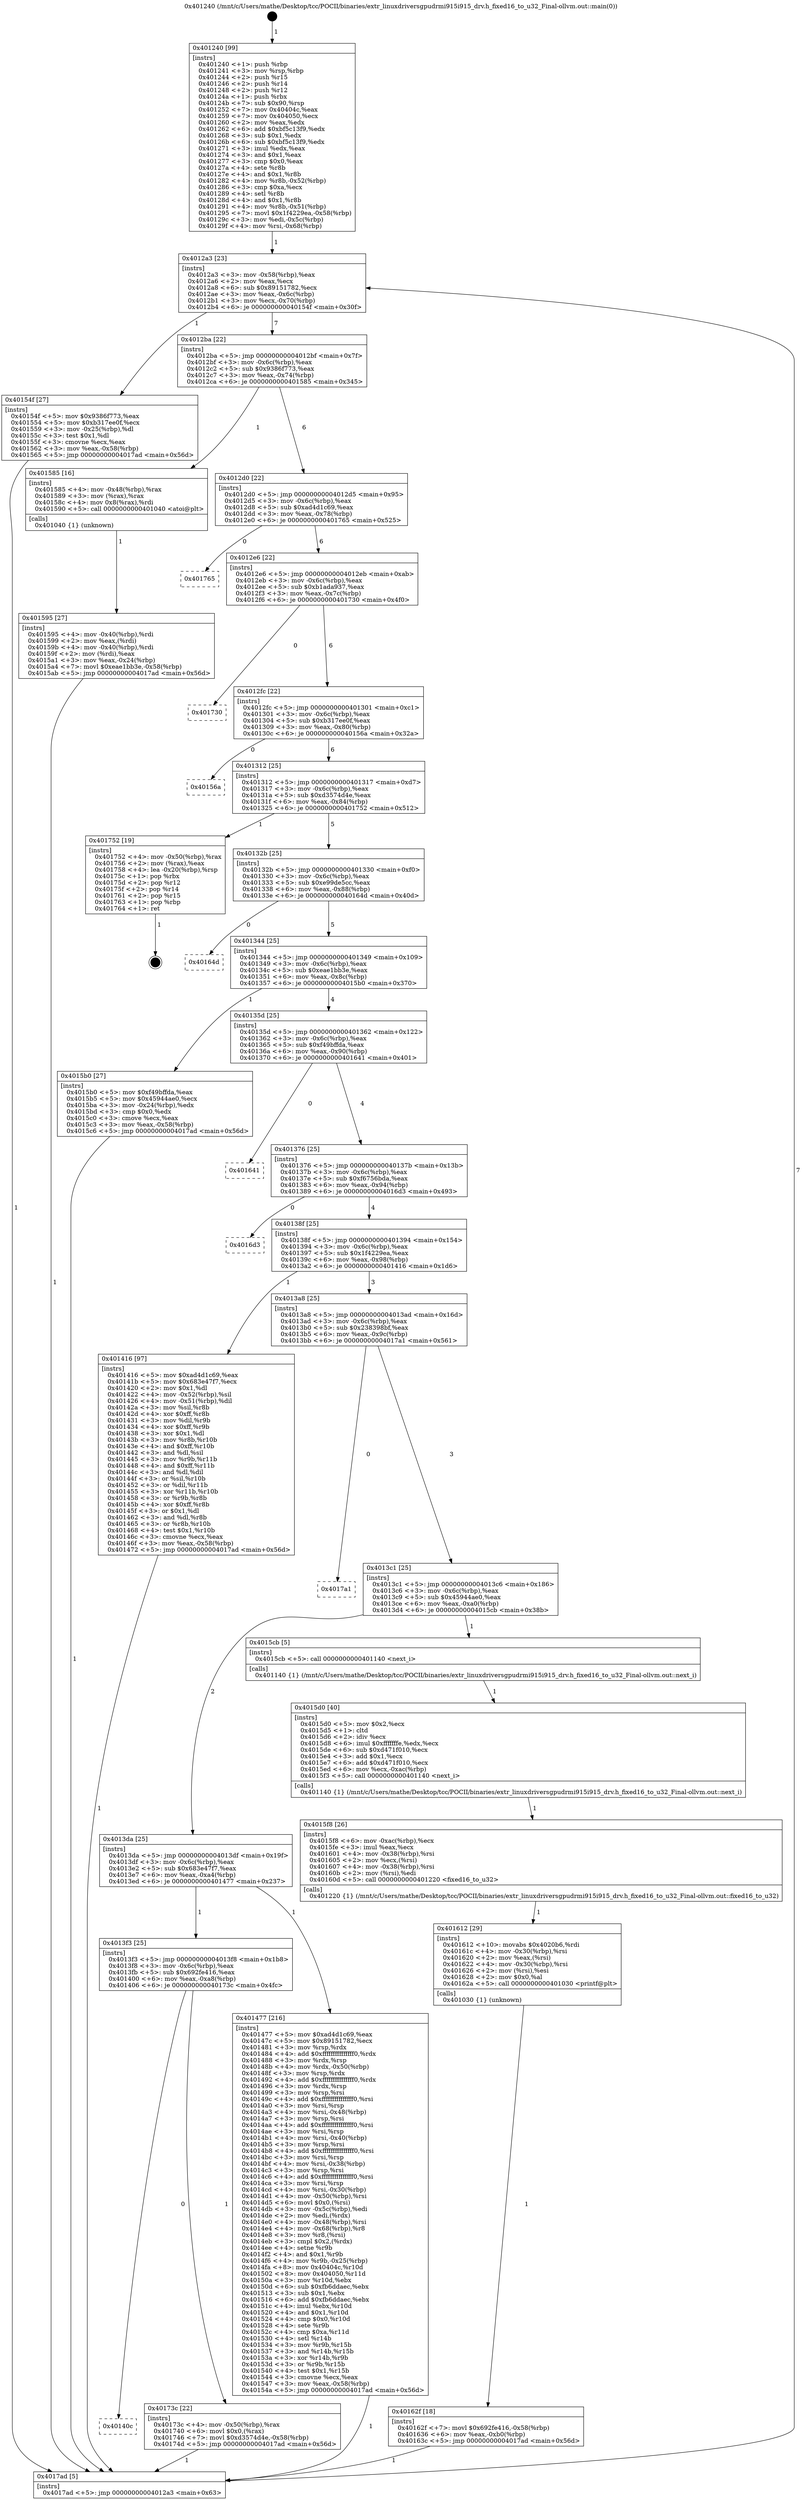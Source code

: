 digraph "0x401240" {
  label = "0x401240 (/mnt/c/Users/mathe/Desktop/tcc/POCII/binaries/extr_linuxdriversgpudrmi915i915_drv.h_fixed16_to_u32_Final-ollvm.out::main(0))"
  labelloc = "t"
  node[shape=record]

  Entry [label="",width=0.3,height=0.3,shape=circle,fillcolor=black,style=filled]
  "0x4012a3" [label="{
     0x4012a3 [23]\l
     | [instrs]\l
     &nbsp;&nbsp;0x4012a3 \<+3\>: mov -0x58(%rbp),%eax\l
     &nbsp;&nbsp;0x4012a6 \<+2\>: mov %eax,%ecx\l
     &nbsp;&nbsp;0x4012a8 \<+6\>: sub $0x89151782,%ecx\l
     &nbsp;&nbsp;0x4012ae \<+3\>: mov %eax,-0x6c(%rbp)\l
     &nbsp;&nbsp;0x4012b1 \<+3\>: mov %ecx,-0x70(%rbp)\l
     &nbsp;&nbsp;0x4012b4 \<+6\>: je 000000000040154f \<main+0x30f\>\l
  }"]
  "0x40154f" [label="{
     0x40154f [27]\l
     | [instrs]\l
     &nbsp;&nbsp;0x40154f \<+5\>: mov $0x9386f773,%eax\l
     &nbsp;&nbsp;0x401554 \<+5\>: mov $0xb317ee0f,%ecx\l
     &nbsp;&nbsp;0x401559 \<+3\>: mov -0x25(%rbp),%dl\l
     &nbsp;&nbsp;0x40155c \<+3\>: test $0x1,%dl\l
     &nbsp;&nbsp;0x40155f \<+3\>: cmovne %ecx,%eax\l
     &nbsp;&nbsp;0x401562 \<+3\>: mov %eax,-0x58(%rbp)\l
     &nbsp;&nbsp;0x401565 \<+5\>: jmp 00000000004017ad \<main+0x56d\>\l
  }"]
  "0x4012ba" [label="{
     0x4012ba [22]\l
     | [instrs]\l
     &nbsp;&nbsp;0x4012ba \<+5\>: jmp 00000000004012bf \<main+0x7f\>\l
     &nbsp;&nbsp;0x4012bf \<+3\>: mov -0x6c(%rbp),%eax\l
     &nbsp;&nbsp;0x4012c2 \<+5\>: sub $0x9386f773,%eax\l
     &nbsp;&nbsp;0x4012c7 \<+3\>: mov %eax,-0x74(%rbp)\l
     &nbsp;&nbsp;0x4012ca \<+6\>: je 0000000000401585 \<main+0x345\>\l
  }"]
  Exit [label="",width=0.3,height=0.3,shape=circle,fillcolor=black,style=filled,peripheries=2]
  "0x401585" [label="{
     0x401585 [16]\l
     | [instrs]\l
     &nbsp;&nbsp;0x401585 \<+4\>: mov -0x48(%rbp),%rax\l
     &nbsp;&nbsp;0x401589 \<+3\>: mov (%rax),%rax\l
     &nbsp;&nbsp;0x40158c \<+4\>: mov 0x8(%rax),%rdi\l
     &nbsp;&nbsp;0x401590 \<+5\>: call 0000000000401040 \<atoi@plt\>\l
     | [calls]\l
     &nbsp;&nbsp;0x401040 \{1\} (unknown)\l
  }"]
  "0x4012d0" [label="{
     0x4012d0 [22]\l
     | [instrs]\l
     &nbsp;&nbsp;0x4012d0 \<+5\>: jmp 00000000004012d5 \<main+0x95\>\l
     &nbsp;&nbsp;0x4012d5 \<+3\>: mov -0x6c(%rbp),%eax\l
     &nbsp;&nbsp;0x4012d8 \<+5\>: sub $0xad4d1c69,%eax\l
     &nbsp;&nbsp;0x4012dd \<+3\>: mov %eax,-0x78(%rbp)\l
     &nbsp;&nbsp;0x4012e0 \<+6\>: je 0000000000401765 \<main+0x525\>\l
  }"]
  "0x40140c" [label="{
     0x40140c\l
  }", style=dashed]
  "0x401765" [label="{
     0x401765\l
  }", style=dashed]
  "0x4012e6" [label="{
     0x4012e6 [22]\l
     | [instrs]\l
     &nbsp;&nbsp;0x4012e6 \<+5\>: jmp 00000000004012eb \<main+0xab\>\l
     &nbsp;&nbsp;0x4012eb \<+3\>: mov -0x6c(%rbp),%eax\l
     &nbsp;&nbsp;0x4012ee \<+5\>: sub $0xb1ada937,%eax\l
     &nbsp;&nbsp;0x4012f3 \<+3\>: mov %eax,-0x7c(%rbp)\l
     &nbsp;&nbsp;0x4012f6 \<+6\>: je 0000000000401730 \<main+0x4f0\>\l
  }"]
  "0x40173c" [label="{
     0x40173c [22]\l
     | [instrs]\l
     &nbsp;&nbsp;0x40173c \<+4\>: mov -0x50(%rbp),%rax\l
     &nbsp;&nbsp;0x401740 \<+6\>: movl $0x0,(%rax)\l
     &nbsp;&nbsp;0x401746 \<+7\>: movl $0xd3574d4e,-0x58(%rbp)\l
     &nbsp;&nbsp;0x40174d \<+5\>: jmp 00000000004017ad \<main+0x56d\>\l
  }"]
  "0x401730" [label="{
     0x401730\l
  }", style=dashed]
  "0x4012fc" [label="{
     0x4012fc [22]\l
     | [instrs]\l
     &nbsp;&nbsp;0x4012fc \<+5\>: jmp 0000000000401301 \<main+0xc1\>\l
     &nbsp;&nbsp;0x401301 \<+3\>: mov -0x6c(%rbp),%eax\l
     &nbsp;&nbsp;0x401304 \<+5\>: sub $0xb317ee0f,%eax\l
     &nbsp;&nbsp;0x401309 \<+3\>: mov %eax,-0x80(%rbp)\l
     &nbsp;&nbsp;0x40130c \<+6\>: je 000000000040156a \<main+0x32a\>\l
  }"]
  "0x40162f" [label="{
     0x40162f [18]\l
     | [instrs]\l
     &nbsp;&nbsp;0x40162f \<+7\>: movl $0x692fe416,-0x58(%rbp)\l
     &nbsp;&nbsp;0x401636 \<+6\>: mov %eax,-0xb0(%rbp)\l
     &nbsp;&nbsp;0x40163c \<+5\>: jmp 00000000004017ad \<main+0x56d\>\l
  }"]
  "0x40156a" [label="{
     0x40156a\l
  }", style=dashed]
  "0x401312" [label="{
     0x401312 [25]\l
     | [instrs]\l
     &nbsp;&nbsp;0x401312 \<+5\>: jmp 0000000000401317 \<main+0xd7\>\l
     &nbsp;&nbsp;0x401317 \<+3\>: mov -0x6c(%rbp),%eax\l
     &nbsp;&nbsp;0x40131a \<+5\>: sub $0xd3574d4e,%eax\l
     &nbsp;&nbsp;0x40131f \<+6\>: mov %eax,-0x84(%rbp)\l
     &nbsp;&nbsp;0x401325 \<+6\>: je 0000000000401752 \<main+0x512\>\l
  }"]
  "0x401612" [label="{
     0x401612 [29]\l
     | [instrs]\l
     &nbsp;&nbsp;0x401612 \<+10\>: movabs $0x4020b6,%rdi\l
     &nbsp;&nbsp;0x40161c \<+4\>: mov -0x30(%rbp),%rsi\l
     &nbsp;&nbsp;0x401620 \<+2\>: mov %eax,(%rsi)\l
     &nbsp;&nbsp;0x401622 \<+4\>: mov -0x30(%rbp),%rsi\l
     &nbsp;&nbsp;0x401626 \<+2\>: mov (%rsi),%esi\l
     &nbsp;&nbsp;0x401628 \<+2\>: mov $0x0,%al\l
     &nbsp;&nbsp;0x40162a \<+5\>: call 0000000000401030 \<printf@plt\>\l
     | [calls]\l
     &nbsp;&nbsp;0x401030 \{1\} (unknown)\l
  }"]
  "0x401752" [label="{
     0x401752 [19]\l
     | [instrs]\l
     &nbsp;&nbsp;0x401752 \<+4\>: mov -0x50(%rbp),%rax\l
     &nbsp;&nbsp;0x401756 \<+2\>: mov (%rax),%eax\l
     &nbsp;&nbsp;0x401758 \<+4\>: lea -0x20(%rbp),%rsp\l
     &nbsp;&nbsp;0x40175c \<+1\>: pop %rbx\l
     &nbsp;&nbsp;0x40175d \<+2\>: pop %r12\l
     &nbsp;&nbsp;0x40175f \<+2\>: pop %r14\l
     &nbsp;&nbsp;0x401761 \<+2\>: pop %r15\l
     &nbsp;&nbsp;0x401763 \<+1\>: pop %rbp\l
     &nbsp;&nbsp;0x401764 \<+1\>: ret\l
  }"]
  "0x40132b" [label="{
     0x40132b [25]\l
     | [instrs]\l
     &nbsp;&nbsp;0x40132b \<+5\>: jmp 0000000000401330 \<main+0xf0\>\l
     &nbsp;&nbsp;0x401330 \<+3\>: mov -0x6c(%rbp),%eax\l
     &nbsp;&nbsp;0x401333 \<+5\>: sub $0xe99de5cc,%eax\l
     &nbsp;&nbsp;0x401338 \<+6\>: mov %eax,-0x88(%rbp)\l
     &nbsp;&nbsp;0x40133e \<+6\>: je 000000000040164d \<main+0x40d\>\l
  }"]
  "0x4015f8" [label="{
     0x4015f8 [26]\l
     | [instrs]\l
     &nbsp;&nbsp;0x4015f8 \<+6\>: mov -0xac(%rbp),%ecx\l
     &nbsp;&nbsp;0x4015fe \<+3\>: imul %eax,%ecx\l
     &nbsp;&nbsp;0x401601 \<+4\>: mov -0x38(%rbp),%rsi\l
     &nbsp;&nbsp;0x401605 \<+2\>: mov %ecx,(%rsi)\l
     &nbsp;&nbsp;0x401607 \<+4\>: mov -0x38(%rbp),%rsi\l
     &nbsp;&nbsp;0x40160b \<+2\>: mov (%rsi),%edi\l
     &nbsp;&nbsp;0x40160d \<+5\>: call 0000000000401220 \<fixed16_to_u32\>\l
     | [calls]\l
     &nbsp;&nbsp;0x401220 \{1\} (/mnt/c/Users/mathe/Desktop/tcc/POCII/binaries/extr_linuxdriversgpudrmi915i915_drv.h_fixed16_to_u32_Final-ollvm.out::fixed16_to_u32)\l
  }"]
  "0x40164d" [label="{
     0x40164d\l
  }", style=dashed]
  "0x401344" [label="{
     0x401344 [25]\l
     | [instrs]\l
     &nbsp;&nbsp;0x401344 \<+5\>: jmp 0000000000401349 \<main+0x109\>\l
     &nbsp;&nbsp;0x401349 \<+3\>: mov -0x6c(%rbp),%eax\l
     &nbsp;&nbsp;0x40134c \<+5\>: sub $0xeae1bb3e,%eax\l
     &nbsp;&nbsp;0x401351 \<+6\>: mov %eax,-0x8c(%rbp)\l
     &nbsp;&nbsp;0x401357 \<+6\>: je 00000000004015b0 \<main+0x370\>\l
  }"]
  "0x4015d0" [label="{
     0x4015d0 [40]\l
     | [instrs]\l
     &nbsp;&nbsp;0x4015d0 \<+5\>: mov $0x2,%ecx\l
     &nbsp;&nbsp;0x4015d5 \<+1\>: cltd\l
     &nbsp;&nbsp;0x4015d6 \<+2\>: idiv %ecx\l
     &nbsp;&nbsp;0x4015d8 \<+6\>: imul $0xfffffffe,%edx,%ecx\l
     &nbsp;&nbsp;0x4015de \<+6\>: sub $0xd471f010,%ecx\l
     &nbsp;&nbsp;0x4015e4 \<+3\>: add $0x1,%ecx\l
     &nbsp;&nbsp;0x4015e7 \<+6\>: add $0xd471f010,%ecx\l
     &nbsp;&nbsp;0x4015ed \<+6\>: mov %ecx,-0xac(%rbp)\l
     &nbsp;&nbsp;0x4015f3 \<+5\>: call 0000000000401140 \<next_i\>\l
     | [calls]\l
     &nbsp;&nbsp;0x401140 \{1\} (/mnt/c/Users/mathe/Desktop/tcc/POCII/binaries/extr_linuxdriversgpudrmi915i915_drv.h_fixed16_to_u32_Final-ollvm.out::next_i)\l
  }"]
  "0x4015b0" [label="{
     0x4015b0 [27]\l
     | [instrs]\l
     &nbsp;&nbsp;0x4015b0 \<+5\>: mov $0xf49bffda,%eax\l
     &nbsp;&nbsp;0x4015b5 \<+5\>: mov $0x45944ae0,%ecx\l
     &nbsp;&nbsp;0x4015ba \<+3\>: mov -0x24(%rbp),%edx\l
     &nbsp;&nbsp;0x4015bd \<+3\>: cmp $0x0,%edx\l
     &nbsp;&nbsp;0x4015c0 \<+3\>: cmove %ecx,%eax\l
     &nbsp;&nbsp;0x4015c3 \<+3\>: mov %eax,-0x58(%rbp)\l
     &nbsp;&nbsp;0x4015c6 \<+5\>: jmp 00000000004017ad \<main+0x56d\>\l
  }"]
  "0x40135d" [label="{
     0x40135d [25]\l
     | [instrs]\l
     &nbsp;&nbsp;0x40135d \<+5\>: jmp 0000000000401362 \<main+0x122\>\l
     &nbsp;&nbsp;0x401362 \<+3\>: mov -0x6c(%rbp),%eax\l
     &nbsp;&nbsp;0x401365 \<+5\>: sub $0xf49bffda,%eax\l
     &nbsp;&nbsp;0x40136a \<+6\>: mov %eax,-0x90(%rbp)\l
     &nbsp;&nbsp;0x401370 \<+6\>: je 0000000000401641 \<main+0x401\>\l
  }"]
  "0x401595" [label="{
     0x401595 [27]\l
     | [instrs]\l
     &nbsp;&nbsp;0x401595 \<+4\>: mov -0x40(%rbp),%rdi\l
     &nbsp;&nbsp;0x401599 \<+2\>: mov %eax,(%rdi)\l
     &nbsp;&nbsp;0x40159b \<+4\>: mov -0x40(%rbp),%rdi\l
     &nbsp;&nbsp;0x40159f \<+2\>: mov (%rdi),%eax\l
     &nbsp;&nbsp;0x4015a1 \<+3\>: mov %eax,-0x24(%rbp)\l
     &nbsp;&nbsp;0x4015a4 \<+7\>: movl $0xeae1bb3e,-0x58(%rbp)\l
     &nbsp;&nbsp;0x4015ab \<+5\>: jmp 00000000004017ad \<main+0x56d\>\l
  }"]
  "0x401641" [label="{
     0x401641\l
  }", style=dashed]
  "0x401376" [label="{
     0x401376 [25]\l
     | [instrs]\l
     &nbsp;&nbsp;0x401376 \<+5\>: jmp 000000000040137b \<main+0x13b\>\l
     &nbsp;&nbsp;0x40137b \<+3\>: mov -0x6c(%rbp),%eax\l
     &nbsp;&nbsp;0x40137e \<+5\>: sub $0xf6756bda,%eax\l
     &nbsp;&nbsp;0x401383 \<+6\>: mov %eax,-0x94(%rbp)\l
     &nbsp;&nbsp;0x401389 \<+6\>: je 00000000004016d3 \<main+0x493\>\l
  }"]
  "0x4013f3" [label="{
     0x4013f3 [25]\l
     | [instrs]\l
     &nbsp;&nbsp;0x4013f3 \<+5\>: jmp 00000000004013f8 \<main+0x1b8\>\l
     &nbsp;&nbsp;0x4013f8 \<+3\>: mov -0x6c(%rbp),%eax\l
     &nbsp;&nbsp;0x4013fb \<+5\>: sub $0x692fe416,%eax\l
     &nbsp;&nbsp;0x401400 \<+6\>: mov %eax,-0xa8(%rbp)\l
     &nbsp;&nbsp;0x401406 \<+6\>: je 000000000040173c \<main+0x4fc\>\l
  }"]
  "0x4016d3" [label="{
     0x4016d3\l
  }", style=dashed]
  "0x40138f" [label="{
     0x40138f [25]\l
     | [instrs]\l
     &nbsp;&nbsp;0x40138f \<+5\>: jmp 0000000000401394 \<main+0x154\>\l
     &nbsp;&nbsp;0x401394 \<+3\>: mov -0x6c(%rbp),%eax\l
     &nbsp;&nbsp;0x401397 \<+5\>: sub $0x1f4229ea,%eax\l
     &nbsp;&nbsp;0x40139c \<+6\>: mov %eax,-0x98(%rbp)\l
     &nbsp;&nbsp;0x4013a2 \<+6\>: je 0000000000401416 \<main+0x1d6\>\l
  }"]
  "0x401477" [label="{
     0x401477 [216]\l
     | [instrs]\l
     &nbsp;&nbsp;0x401477 \<+5\>: mov $0xad4d1c69,%eax\l
     &nbsp;&nbsp;0x40147c \<+5\>: mov $0x89151782,%ecx\l
     &nbsp;&nbsp;0x401481 \<+3\>: mov %rsp,%rdx\l
     &nbsp;&nbsp;0x401484 \<+4\>: add $0xfffffffffffffff0,%rdx\l
     &nbsp;&nbsp;0x401488 \<+3\>: mov %rdx,%rsp\l
     &nbsp;&nbsp;0x40148b \<+4\>: mov %rdx,-0x50(%rbp)\l
     &nbsp;&nbsp;0x40148f \<+3\>: mov %rsp,%rdx\l
     &nbsp;&nbsp;0x401492 \<+4\>: add $0xfffffffffffffff0,%rdx\l
     &nbsp;&nbsp;0x401496 \<+3\>: mov %rdx,%rsp\l
     &nbsp;&nbsp;0x401499 \<+3\>: mov %rsp,%rsi\l
     &nbsp;&nbsp;0x40149c \<+4\>: add $0xfffffffffffffff0,%rsi\l
     &nbsp;&nbsp;0x4014a0 \<+3\>: mov %rsi,%rsp\l
     &nbsp;&nbsp;0x4014a3 \<+4\>: mov %rsi,-0x48(%rbp)\l
     &nbsp;&nbsp;0x4014a7 \<+3\>: mov %rsp,%rsi\l
     &nbsp;&nbsp;0x4014aa \<+4\>: add $0xfffffffffffffff0,%rsi\l
     &nbsp;&nbsp;0x4014ae \<+3\>: mov %rsi,%rsp\l
     &nbsp;&nbsp;0x4014b1 \<+4\>: mov %rsi,-0x40(%rbp)\l
     &nbsp;&nbsp;0x4014b5 \<+3\>: mov %rsp,%rsi\l
     &nbsp;&nbsp;0x4014b8 \<+4\>: add $0xfffffffffffffff0,%rsi\l
     &nbsp;&nbsp;0x4014bc \<+3\>: mov %rsi,%rsp\l
     &nbsp;&nbsp;0x4014bf \<+4\>: mov %rsi,-0x38(%rbp)\l
     &nbsp;&nbsp;0x4014c3 \<+3\>: mov %rsp,%rsi\l
     &nbsp;&nbsp;0x4014c6 \<+4\>: add $0xfffffffffffffff0,%rsi\l
     &nbsp;&nbsp;0x4014ca \<+3\>: mov %rsi,%rsp\l
     &nbsp;&nbsp;0x4014cd \<+4\>: mov %rsi,-0x30(%rbp)\l
     &nbsp;&nbsp;0x4014d1 \<+4\>: mov -0x50(%rbp),%rsi\l
     &nbsp;&nbsp;0x4014d5 \<+6\>: movl $0x0,(%rsi)\l
     &nbsp;&nbsp;0x4014db \<+3\>: mov -0x5c(%rbp),%edi\l
     &nbsp;&nbsp;0x4014de \<+2\>: mov %edi,(%rdx)\l
     &nbsp;&nbsp;0x4014e0 \<+4\>: mov -0x48(%rbp),%rsi\l
     &nbsp;&nbsp;0x4014e4 \<+4\>: mov -0x68(%rbp),%r8\l
     &nbsp;&nbsp;0x4014e8 \<+3\>: mov %r8,(%rsi)\l
     &nbsp;&nbsp;0x4014eb \<+3\>: cmpl $0x2,(%rdx)\l
     &nbsp;&nbsp;0x4014ee \<+4\>: setne %r9b\l
     &nbsp;&nbsp;0x4014f2 \<+4\>: and $0x1,%r9b\l
     &nbsp;&nbsp;0x4014f6 \<+4\>: mov %r9b,-0x25(%rbp)\l
     &nbsp;&nbsp;0x4014fa \<+8\>: mov 0x40404c,%r10d\l
     &nbsp;&nbsp;0x401502 \<+8\>: mov 0x404050,%r11d\l
     &nbsp;&nbsp;0x40150a \<+3\>: mov %r10d,%ebx\l
     &nbsp;&nbsp;0x40150d \<+6\>: sub $0xfb6ddaec,%ebx\l
     &nbsp;&nbsp;0x401513 \<+3\>: sub $0x1,%ebx\l
     &nbsp;&nbsp;0x401516 \<+6\>: add $0xfb6ddaec,%ebx\l
     &nbsp;&nbsp;0x40151c \<+4\>: imul %ebx,%r10d\l
     &nbsp;&nbsp;0x401520 \<+4\>: and $0x1,%r10d\l
     &nbsp;&nbsp;0x401524 \<+4\>: cmp $0x0,%r10d\l
     &nbsp;&nbsp;0x401528 \<+4\>: sete %r9b\l
     &nbsp;&nbsp;0x40152c \<+4\>: cmp $0xa,%r11d\l
     &nbsp;&nbsp;0x401530 \<+4\>: setl %r14b\l
     &nbsp;&nbsp;0x401534 \<+3\>: mov %r9b,%r15b\l
     &nbsp;&nbsp;0x401537 \<+3\>: and %r14b,%r15b\l
     &nbsp;&nbsp;0x40153a \<+3\>: xor %r14b,%r9b\l
     &nbsp;&nbsp;0x40153d \<+3\>: or %r9b,%r15b\l
     &nbsp;&nbsp;0x401540 \<+4\>: test $0x1,%r15b\l
     &nbsp;&nbsp;0x401544 \<+3\>: cmovne %ecx,%eax\l
     &nbsp;&nbsp;0x401547 \<+3\>: mov %eax,-0x58(%rbp)\l
     &nbsp;&nbsp;0x40154a \<+5\>: jmp 00000000004017ad \<main+0x56d\>\l
  }"]
  "0x401416" [label="{
     0x401416 [97]\l
     | [instrs]\l
     &nbsp;&nbsp;0x401416 \<+5\>: mov $0xad4d1c69,%eax\l
     &nbsp;&nbsp;0x40141b \<+5\>: mov $0x683e47f7,%ecx\l
     &nbsp;&nbsp;0x401420 \<+2\>: mov $0x1,%dl\l
     &nbsp;&nbsp;0x401422 \<+4\>: mov -0x52(%rbp),%sil\l
     &nbsp;&nbsp;0x401426 \<+4\>: mov -0x51(%rbp),%dil\l
     &nbsp;&nbsp;0x40142a \<+3\>: mov %sil,%r8b\l
     &nbsp;&nbsp;0x40142d \<+4\>: xor $0xff,%r8b\l
     &nbsp;&nbsp;0x401431 \<+3\>: mov %dil,%r9b\l
     &nbsp;&nbsp;0x401434 \<+4\>: xor $0xff,%r9b\l
     &nbsp;&nbsp;0x401438 \<+3\>: xor $0x1,%dl\l
     &nbsp;&nbsp;0x40143b \<+3\>: mov %r8b,%r10b\l
     &nbsp;&nbsp;0x40143e \<+4\>: and $0xff,%r10b\l
     &nbsp;&nbsp;0x401442 \<+3\>: and %dl,%sil\l
     &nbsp;&nbsp;0x401445 \<+3\>: mov %r9b,%r11b\l
     &nbsp;&nbsp;0x401448 \<+4\>: and $0xff,%r11b\l
     &nbsp;&nbsp;0x40144c \<+3\>: and %dl,%dil\l
     &nbsp;&nbsp;0x40144f \<+3\>: or %sil,%r10b\l
     &nbsp;&nbsp;0x401452 \<+3\>: or %dil,%r11b\l
     &nbsp;&nbsp;0x401455 \<+3\>: xor %r11b,%r10b\l
     &nbsp;&nbsp;0x401458 \<+3\>: or %r9b,%r8b\l
     &nbsp;&nbsp;0x40145b \<+4\>: xor $0xff,%r8b\l
     &nbsp;&nbsp;0x40145f \<+3\>: or $0x1,%dl\l
     &nbsp;&nbsp;0x401462 \<+3\>: and %dl,%r8b\l
     &nbsp;&nbsp;0x401465 \<+3\>: or %r8b,%r10b\l
     &nbsp;&nbsp;0x401468 \<+4\>: test $0x1,%r10b\l
     &nbsp;&nbsp;0x40146c \<+3\>: cmovne %ecx,%eax\l
     &nbsp;&nbsp;0x40146f \<+3\>: mov %eax,-0x58(%rbp)\l
     &nbsp;&nbsp;0x401472 \<+5\>: jmp 00000000004017ad \<main+0x56d\>\l
  }"]
  "0x4013a8" [label="{
     0x4013a8 [25]\l
     | [instrs]\l
     &nbsp;&nbsp;0x4013a8 \<+5\>: jmp 00000000004013ad \<main+0x16d\>\l
     &nbsp;&nbsp;0x4013ad \<+3\>: mov -0x6c(%rbp),%eax\l
     &nbsp;&nbsp;0x4013b0 \<+5\>: sub $0x238398bf,%eax\l
     &nbsp;&nbsp;0x4013b5 \<+6\>: mov %eax,-0x9c(%rbp)\l
     &nbsp;&nbsp;0x4013bb \<+6\>: je 00000000004017a1 \<main+0x561\>\l
  }"]
  "0x4017ad" [label="{
     0x4017ad [5]\l
     | [instrs]\l
     &nbsp;&nbsp;0x4017ad \<+5\>: jmp 00000000004012a3 \<main+0x63\>\l
  }"]
  "0x401240" [label="{
     0x401240 [99]\l
     | [instrs]\l
     &nbsp;&nbsp;0x401240 \<+1\>: push %rbp\l
     &nbsp;&nbsp;0x401241 \<+3\>: mov %rsp,%rbp\l
     &nbsp;&nbsp;0x401244 \<+2\>: push %r15\l
     &nbsp;&nbsp;0x401246 \<+2\>: push %r14\l
     &nbsp;&nbsp;0x401248 \<+2\>: push %r12\l
     &nbsp;&nbsp;0x40124a \<+1\>: push %rbx\l
     &nbsp;&nbsp;0x40124b \<+7\>: sub $0x90,%rsp\l
     &nbsp;&nbsp;0x401252 \<+7\>: mov 0x40404c,%eax\l
     &nbsp;&nbsp;0x401259 \<+7\>: mov 0x404050,%ecx\l
     &nbsp;&nbsp;0x401260 \<+2\>: mov %eax,%edx\l
     &nbsp;&nbsp;0x401262 \<+6\>: add $0xbf5c13f9,%edx\l
     &nbsp;&nbsp;0x401268 \<+3\>: sub $0x1,%edx\l
     &nbsp;&nbsp;0x40126b \<+6\>: sub $0xbf5c13f9,%edx\l
     &nbsp;&nbsp;0x401271 \<+3\>: imul %edx,%eax\l
     &nbsp;&nbsp;0x401274 \<+3\>: and $0x1,%eax\l
     &nbsp;&nbsp;0x401277 \<+3\>: cmp $0x0,%eax\l
     &nbsp;&nbsp;0x40127a \<+4\>: sete %r8b\l
     &nbsp;&nbsp;0x40127e \<+4\>: and $0x1,%r8b\l
     &nbsp;&nbsp;0x401282 \<+4\>: mov %r8b,-0x52(%rbp)\l
     &nbsp;&nbsp;0x401286 \<+3\>: cmp $0xa,%ecx\l
     &nbsp;&nbsp;0x401289 \<+4\>: setl %r8b\l
     &nbsp;&nbsp;0x40128d \<+4\>: and $0x1,%r8b\l
     &nbsp;&nbsp;0x401291 \<+4\>: mov %r8b,-0x51(%rbp)\l
     &nbsp;&nbsp;0x401295 \<+7\>: movl $0x1f4229ea,-0x58(%rbp)\l
     &nbsp;&nbsp;0x40129c \<+3\>: mov %edi,-0x5c(%rbp)\l
     &nbsp;&nbsp;0x40129f \<+4\>: mov %rsi,-0x68(%rbp)\l
  }"]
  "0x4013da" [label="{
     0x4013da [25]\l
     | [instrs]\l
     &nbsp;&nbsp;0x4013da \<+5\>: jmp 00000000004013df \<main+0x19f\>\l
     &nbsp;&nbsp;0x4013df \<+3\>: mov -0x6c(%rbp),%eax\l
     &nbsp;&nbsp;0x4013e2 \<+5\>: sub $0x683e47f7,%eax\l
     &nbsp;&nbsp;0x4013e7 \<+6\>: mov %eax,-0xa4(%rbp)\l
     &nbsp;&nbsp;0x4013ed \<+6\>: je 0000000000401477 \<main+0x237\>\l
  }"]
  "0x4017a1" [label="{
     0x4017a1\l
  }", style=dashed]
  "0x4013c1" [label="{
     0x4013c1 [25]\l
     | [instrs]\l
     &nbsp;&nbsp;0x4013c1 \<+5\>: jmp 00000000004013c6 \<main+0x186\>\l
     &nbsp;&nbsp;0x4013c6 \<+3\>: mov -0x6c(%rbp),%eax\l
     &nbsp;&nbsp;0x4013c9 \<+5\>: sub $0x45944ae0,%eax\l
     &nbsp;&nbsp;0x4013ce \<+6\>: mov %eax,-0xa0(%rbp)\l
     &nbsp;&nbsp;0x4013d4 \<+6\>: je 00000000004015cb \<main+0x38b\>\l
  }"]
  "0x4015cb" [label="{
     0x4015cb [5]\l
     | [instrs]\l
     &nbsp;&nbsp;0x4015cb \<+5\>: call 0000000000401140 \<next_i\>\l
     | [calls]\l
     &nbsp;&nbsp;0x401140 \{1\} (/mnt/c/Users/mathe/Desktop/tcc/POCII/binaries/extr_linuxdriversgpudrmi915i915_drv.h_fixed16_to_u32_Final-ollvm.out::next_i)\l
  }"]
  Entry -> "0x401240" [label=" 1"]
  "0x4012a3" -> "0x40154f" [label=" 1"]
  "0x4012a3" -> "0x4012ba" [label=" 7"]
  "0x401752" -> Exit [label=" 1"]
  "0x4012ba" -> "0x401585" [label=" 1"]
  "0x4012ba" -> "0x4012d0" [label=" 6"]
  "0x40173c" -> "0x4017ad" [label=" 1"]
  "0x4012d0" -> "0x401765" [label=" 0"]
  "0x4012d0" -> "0x4012e6" [label=" 6"]
  "0x4013f3" -> "0x40140c" [label=" 0"]
  "0x4012e6" -> "0x401730" [label=" 0"]
  "0x4012e6" -> "0x4012fc" [label=" 6"]
  "0x4013f3" -> "0x40173c" [label=" 1"]
  "0x4012fc" -> "0x40156a" [label=" 0"]
  "0x4012fc" -> "0x401312" [label=" 6"]
  "0x40162f" -> "0x4017ad" [label=" 1"]
  "0x401312" -> "0x401752" [label=" 1"]
  "0x401312" -> "0x40132b" [label=" 5"]
  "0x401612" -> "0x40162f" [label=" 1"]
  "0x40132b" -> "0x40164d" [label=" 0"]
  "0x40132b" -> "0x401344" [label=" 5"]
  "0x4015f8" -> "0x401612" [label=" 1"]
  "0x401344" -> "0x4015b0" [label=" 1"]
  "0x401344" -> "0x40135d" [label=" 4"]
  "0x4015d0" -> "0x4015f8" [label=" 1"]
  "0x40135d" -> "0x401641" [label=" 0"]
  "0x40135d" -> "0x401376" [label=" 4"]
  "0x4015cb" -> "0x4015d0" [label=" 1"]
  "0x401376" -> "0x4016d3" [label=" 0"]
  "0x401376" -> "0x40138f" [label=" 4"]
  "0x4015b0" -> "0x4017ad" [label=" 1"]
  "0x40138f" -> "0x401416" [label=" 1"]
  "0x40138f" -> "0x4013a8" [label=" 3"]
  "0x401416" -> "0x4017ad" [label=" 1"]
  "0x401240" -> "0x4012a3" [label=" 1"]
  "0x4017ad" -> "0x4012a3" [label=" 7"]
  "0x401595" -> "0x4017ad" [label=" 1"]
  "0x4013a8" -> "0x4017a1" [label=" 0"]
  "0x4013a8" -> "0x4013c1" [label=" 3"]
  "0x40154f" -> "0x4017ad" [label=" 1"]
  "0x4013c1" -> "0x4015cb" [label=" 1"]
  "0x4013c1" -> "0x4013da" [label=" 2"]
  "0x401585" -> "0x401595" [label=" 1"]
  "0x4013da" -> "0x401477" [label=" 1"]
  "0x4013da" -> "0x4013f3" [label=" 1"]
  "0x401477" -> "0x4017ad" [label=" 1"]
}
